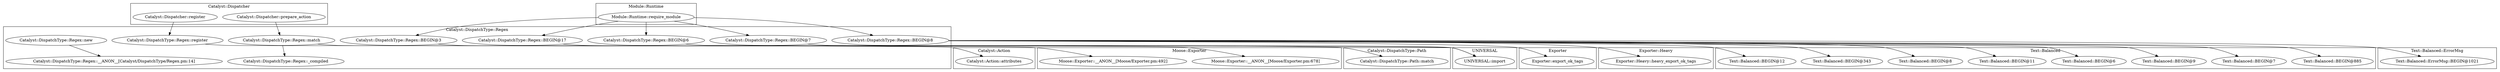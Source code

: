 digraph {
graph [overlap=false]
subgraph cluster_Catalyst_Dispatcher {
	label="Catalyst::Dispatcher";
	"Catalyst::Dispatcher::prepare_action";
	"Catalyst::Dispatcher::register";
}
subgraph cluster_Catalyst_Action {
	label="Catalyst::Action";
	"Catalyst::Action::attributes";
}
subgraph cluster_UNIVERSAL {
	label="UNIVERSAL";
	"UNIVERSAL::import";
}
subgraph cluster_Catalyst_DispatchType_Path {
	label="Catalyst::DispatchType::Path";
	"Catalyst::DispatchType::Path::match";
}
subgraph cluster_Module_Runtime {
	label="Module::Runtime";
	"Module::Runtime::require_module";
}
subgraph cluster_Exporter {
	label="Exporter";
	"Exporter::export_ok_tags";
}
subgraph cluster_Catalyst_DispatchType_Regex {
	label="Catalyst::DispatchType::Regex";
	"Catalyst::DispatchType::Regex::new";
	"Catalyst::DispatchType::Regex::register";
	"Catalyst::DispatchType::Regex::BEGIN@17";
	"Catalyst::DispatchType::Regex::BEGIN@3";
	"Catalyst::DispatchType::Regex::match";
	"Catalyst::DispatchType::Regex::_compiled";
	"Catalyst::DispatchType::Regex::BEGIN@7";
	"Catalyst::DispatchType::Regex::__ANON__[Catalyst/DispatchType/Regex.pm:14]";
	"Catalyst::DispatchType::Regex::BEGIN@8";
	"Catalyst::DispatchType::Regex::BEGIN@6";
}
subgraph cluster_Exporter_Heavy {
	label="Exporter::Heavy";
	"Exporter::Heavy::heavy_export_ok_tags";
}
subgraph cluster_Text_Balanced {
	label="Text::Balanced";
	"Text::Balanced::BEGIN@11";
	"Text::Balanced::BEGIN@8";
	"Text::Balanced::BEGIN@343";
	"Text::Balanced::BEGIN@12";
	"Text::Balanced::BEGIN@885";
	"Text::Balanced::BEGIN@7";
	"Text::Balanced::BEGIN@9";
	"Text::Balanced::BEGIN@6";
}
subgraph cluster_Moose_Exporter {
	label="Moose::Exporter";
	"Moose::Exporter::__ANON__[Moose/Exporter.pm:492]";
	"Moose::Exporter::__ANON__[Moose/Exporter.pm:678]";
}
subgraph cluster_Text_Balanced_ErrorMsg {
	label="Text::Balanced::ErrorMsg";
	"Text::Balanced::ErrorMsg::BEGIN@1021";
}
"Module::Runtime::require_module" -> "Catalyst::DispatchType::Regex::BEGIN@8";
"Catalyst::DispatchType::Regex::BEGIN@8" -> "Text::Balanced::ErrorMsg::BEGIN@1021";
"Catalyst::Dispatcher::register" -> "Catalyst::DispatchType::Regex::register";
"Catalyst::DispatchType::Regex::BEGIN@8" -> "Text::Balanced::BEGIN@343";
"Catalyst::DispatchType::Regex::BEGIN@6" -> "UNIVERSAL::import";
"Catalyst::DispatchType::Regex::BEGIN@7" -> "UNIVERSAL::import";
"Catalyst::Dispatcher::prepare_action" -> "Catalyst::DispatchType::Regex::match";
"Catalyst::DispatchType::Regex::BEGIN@8" -> "Text::Balanced::BEGIN@6";
"Catalyst::DispatchType::Regex::BEGIN@8" -> "Text::Balanced::BEGIN@885";
"Catalyst::DispatchType::Regex::BEGIN@8" -> "Text::Balanced::BEGIN@7";
"Module::Runtime::require_module" -> "Catalyst::DispatchType::Regex::BEGIN@17";
"Catalyst::DispatchType::Regex::BEGIN@8" -> "Exporter::Heavy::heavy_export_ok_tags";
"Catalyst::DispatchType::Regex::BEGIN@17" -> "Moose::Exporter::__ANON__[Moose/Exporter.pm:678]";
"Module::Runtime::require_module" -> "Catalyst::DispatchType::Regex::BEGIN@7";
"Catalyst::DispatchType::Regex::BEGIN@3" -> "Moose::Exporter::__ANON__[Moose/Exporter.pm:492]";
"Catalyst::DispatchType::Regex::BEGIN@8" -> "Text::Balanced::BEGIN@9";
"Catalyst::DispatchType::Regex::BEGIN@8" -> "Text::Balanced::BEGIN@12";
"Module::Runtime::require_module" -> "Catalyst::DispatchType::Regex::BEGIN@3";
"Catalyst::DispatchType::Regex::register" -> "Catalyst::Action::attributes";
"Catalyst::DispatchType::Regex::BEGIN@8" -> "Exporter::export_ok_tags";
"Catalyst::DispatchType::Regex::match" -> "Catalyst::DispatchType::Path::match";
"Catalyst::DispatchType::Regex::new" -> "Catalyst::DispatchType::Regex::__ANON__[Catalyst/DispatchType/Regex.pm:14]";
"Catalyst::DispatchType::Regex::BEGIN@8" -> "Text::Balanced::BEGIN@8";
"Module::Runtime::require_module" -> "Catalyst::DispatchType::Regex::BEGIN@6";
"Catalyst::DispatchType::Regex::BEGIN@8" -> "Text::Balanced::BEGIN@11";
"Catalyst::DispatchType::Regex::match" -> "Catalyst::DispatchType::Regex::_compiled";
}
